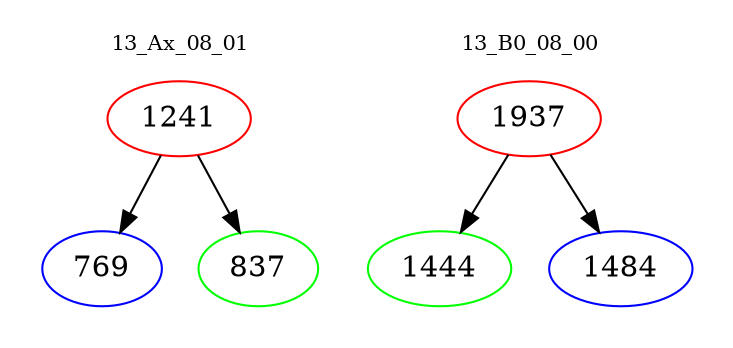 digraph{
subgraph cluster_0 {
color = white
label = "13_Ax_08_01";
fontsize=10;
T0_1241 [label="1241", color="red"]
T0_1241 -> T0_769 [color="black"]
T0_769 [label="769", color="blue"]
T0_1241 -> T0_837 [color="black"]
T0_837 [label="837", color="green"]
}
subgraph cluster_1 {
color = white
label = "13_B0_08_00";
fontsize=10;
T1_1937 [label="1937", color="red"]
T1_1937 -> T1_1444 [color="black"]
T1_1444 [label="1444", color="green"]
T1_1937 -> T1_1484 [color="black"]
T1_1484 [label="1484", color="blue"]
}
}
